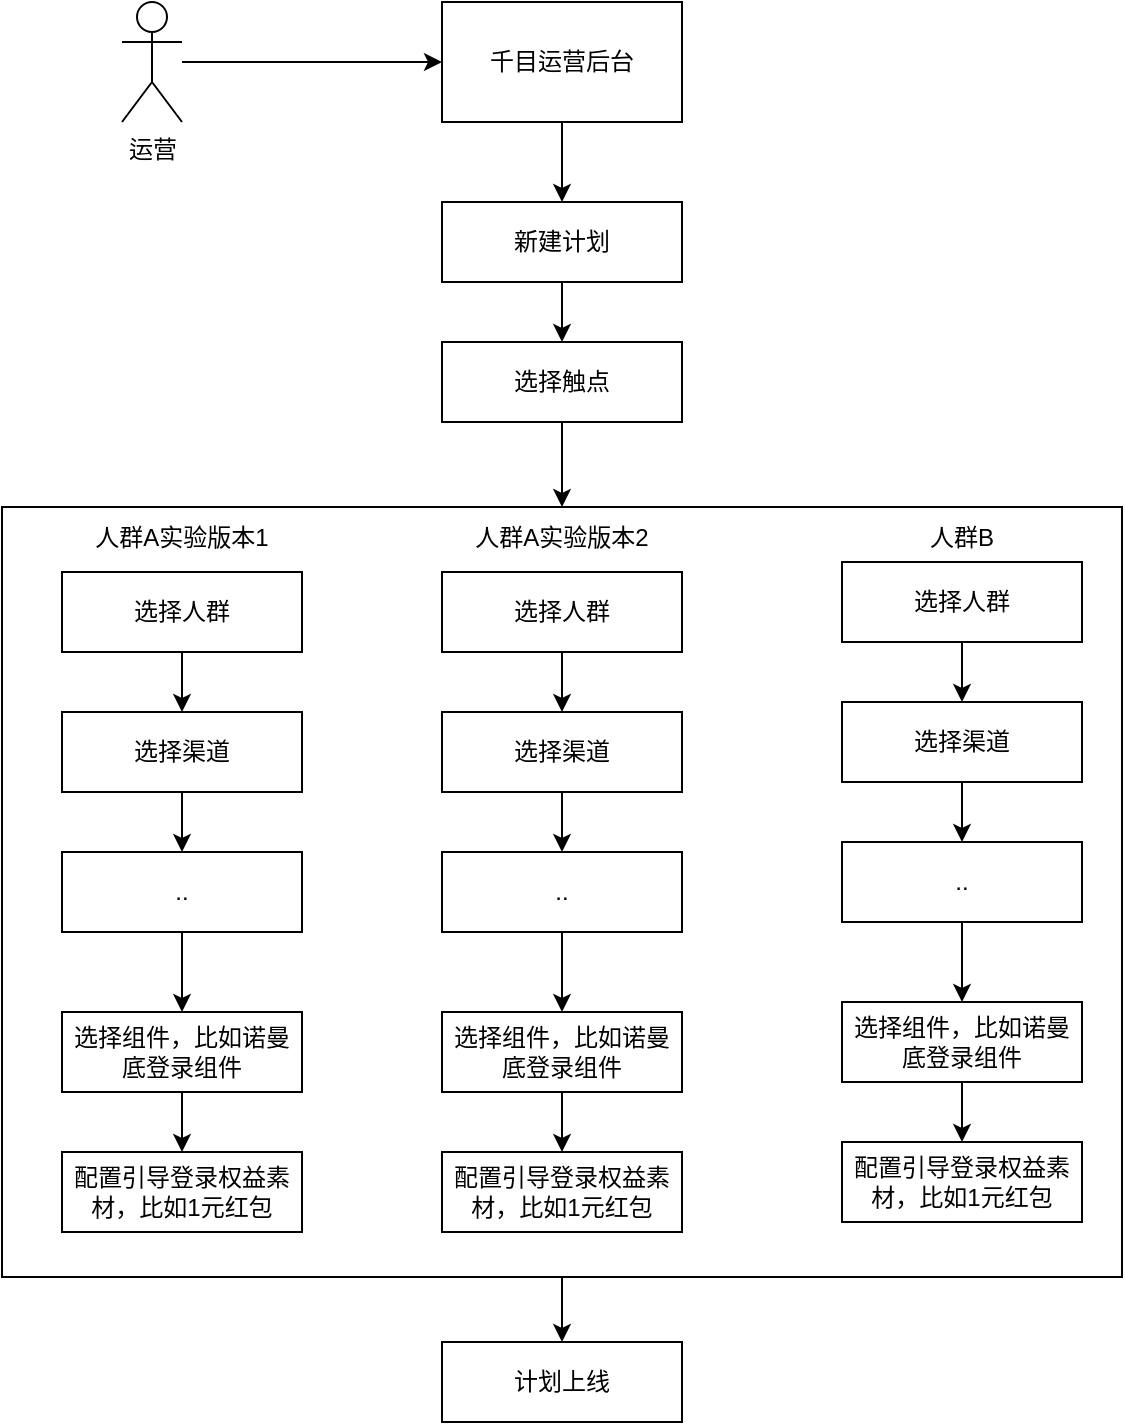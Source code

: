 <mxfile version="20.6.0" type="github">
  <diagram id="AdZXTAapoDVB2Nj3CLlC" name="第 1 页">
    <mxGraphModel dx="1186" dy="763" grid="1" gridSize="10" guides="1" tooltips="1" connect="1" arrows="1" fold="1" page="1" pageScale="1" pageWidth="827" pageHeight="1169" math="0" shadow="0">
      <root>
        <mxCell id="0" />
        <mxCell id="1" parent="0" />
        <mxCell id="sO1FA_72iBKOGkaWSEu6-46" value="" style="rounded=0;whiteSpace=wrap;html=1;" vertex="1" parent="1">
          <mxGeometry x="120" y="432.5" width="560" height="385" as="geometry" />
        </mxCell>
        <mxCell id="sO1FA_72iBKOGkaWSEu6-51" value="" style="edgeStyle=orthogonalEdgeStyle;rounded=0;orthogonalLoop=1;jettySize=auto;html=1;" edge="1" parent="1" source="sO1FA_72iBKOGkaWSEu6-46" target="sO1FA_72iBKOGkaWSEu6-26">
          <mxGeometry relative="1" as="geometry" />
        </mxCell>
        <mxCell id="sO1FA_72iBKOGkaWSEu6-13" value="" style="edgeStyle=orthogonalEdgeStyle;rounded=0;orthogonalLoop=1;jettySize=auto;html=1;" edge="1" parent="1" source="sO1FA_72iBKOGkaWSEu6-9" target="sO1FA_72iBKOGkaWSEu6-12">
          <mxGeometry relative="1" as="geometry" />
        </mxCell>
        <mxCell id="sO1FA_72iBKOGkaWSEu6-9" value="千目运营后台" style="rounded=0;whiteSpace=wrap;html=1;" vertex="1" parent="1">
          <mxGeometry x="340" y="180" width="120" height="60" as="geometry" />
        </mxCell>
        <mxCell id="sO1FA_72iBKOGkaWSEu6-11" style="edgeStyle=orthogonalEdgeStyle;rounded=0;orthogonalLoop=1;jettySize=auto;html=1;" edge="1" parent="1" source="sO1FA_72iBKOGkaWSEu6-10" target="sO1FA_72iBKOGkaWSEu6-9">
          <mxGeometry relative="1" as="geometry" />
        </mxCell>
        <mxCell id="sO1FA_72iBKOGkaWSEu6-10" value="运营" style="shape=umlActor;verticalLabelPosition=bottom;verticalAlign=top;html=1;outlineConnect=0;" vertex="1" parent="1">
          <mxGeometry x="180" y="180" width="30" height="60" as="geometry" />
        </mxCell>
        <mxCell id="sO1FA_72iBKOGkaWSEu6-15" value="" style="edgeStyle=orthogonalEdgeStyle;rounded=0;orthogonalLoop=1;jettySize=auto;html=1;" edge="1" parent="1" source="sO1FA_72iBKOGkaWSEu6-12" target="sO1FA_72iBKOGkaWSEu6-14">
          <mxGeometry relative="1" as="geometry" />
        </mxCell>
        <mxCell id="sO1FA_72iBKOGkaWSEu6-12" value="新建计划" style="rounded=0;whiteSpace=wrap;html=1;" vertex="1" parent="1">
          <mxGeometry x="340" y="280" width="120" height="40" as="geometry" />
        </mxCell>
        <mxCell id="sO1FA_72iBKOGkaWSEu6-47" value="" style="edgeStyle=orthogonalEdgeStyle;rounded=0;orthogonalLoop=1;jettySize=auto;html=1;" edge="1" parent="1" source="sO1FA_72iBKOGkaWSEu6-14" target="sO1FA_72iBKOGkaWSEu6-46">
          <mxGeometry relative="1" as="geometry" />
        </mxCell>
        <mxCell id="sO1FA_72iBKOGkaWSEu6-14" value="选择触点" style="rounded=0;whiteSpace=wrap;html=1;" vertex="1" parent="1">
          <mxGeometry x="340" y="350" width="120" height="40" as="geometry" />
        </mxCell>
        <mxCell id="sO1FA_72iBKOGkaWSEu6-19" value="" style="edgeStyle=orthogonalEdgeStyle;rounded=0;orthogonalLoop=1;jettySize=auto;html=1;" edge="1" parent="1" source="sO1FA_72iBKOGkaWSEu6-16" target="sO1FA_72iBKOGkaWSEu6-18">
          <mxGeometry relative="1" as="geometry" />
        </mxCell>
        <mxCell id="sO1FA_72iBKOGkaWSEu6-16" value="选择人群" style="rounded=0;whiteSpace=wrap;html=1;" vertex="1" parent="1">
          <mxGeometry x="150" y="465" width="120" height="40" as="geometry" />
        </mxCell>
        <mxCell id="sO1FA_72iBKOGkaWSEu6-21" value="" style="edgeStyle=orthogonalEdgeStyle;rounded=0;orthogonalLoop=1;jettySize=auto;html=1;" edge="1" parent="1" source="sO1FA_72iBKOGkaWSEu6-18" target="sO1FA_72iBKOGkaWSEu6-20">
          <mxGeometry relative="1" as="geometry" />
        </mxCell>
        <mxCell id="sO1FA_72iBKOGkaWSEu6-18" value="选择渠道" style="rounded=0;whiteSpace=wrap;html=1;" vertex="1" parent="1">
          <mxGeometry x="150" y="535" width="120" height="40" as="geometry" />
        </mxCell>
        <mxCell id="sO1FA_72iBKOGkaWSEu6-23" value="" style="edgeStyle=orthogonalEdgeStyle;rounded=0;orthogonalLoop=1;jettySize=auto;html=1;" edge="1" parent="1" source="sO1FA_72iBKOGkaWSEu6-20" target="sO1FA_72iBKOGkaWSEu6-22">
          <mxGeometry relative="1" as="geometry" />
        </mxCell>
        <mxCell id="sO1FA_72iBKOGkaWSEu6-20" value=".." style="rounded=0;whiteSpace=wrap;html=1;" vertex="1" parent="1">
          <mxGeometry x="150" y="605" width="120" height="40" as="geometry" />
        </mxCell>
        <mxCell id="sO1FA_72iBKOGkaWSEu6-25" value="" style="edgeStyle=orthogonalEdgeStyle;rounded=0;orthogonalLoop=1;jettySize=auto;html=1;" edge="1" parent="1" source="sO1FA_72iBKOGkaWSEu6-22" target="sO1FA_72iBKOGkaWSEu6-24">
          <mxGeometry relative="1" as="geometry" />
        </mxCell>
        <mxCell id="sO1FA_72iBKOGkaWSEu6-22" value="选择组件，比如诺曼底登录组件" style="rounded=0;whiteSpace=wrap;html=1;" vertex="1" parent="1">
          <mxGeometry x="150" y="685" width="120" height="40" as="geometry" />
        </mxCell>
        <mxCell id="sO1FA_72iBKOGkaWSEu6-24" value="配置引导登录权益素材，比如1元红包" style="rounded=0;whiteSpace=wrap;html=1;" vertex="1" parent="1">
          <mxGeometry x="150" y="755" width="120" height="40" as="geometry" />
        </mxCell>
        <mxCell id="sO1FA_72iBKOGkaWSEu6-26" value="计划上线" style="rounded=0;whiteSpace=wrap;html=1;" vertex="1" parent="1">
          <mxGeometry x="340" y="850" width="120" height="40" as="geometry" />
        </mxCell>
        <mxCell id="sO1FA_72iBKOGkaWSEu6-28" value="" style="edgeStyle=orthogonalEdgeStyle;rounded=0;orthogonalLoop=1;jettySize=auto;html=1;" edge="1" parent="1" source="sO1FA_72iBKOGkaWSEu6-29" target="sO1FA_72iBKOGkaWSEu6-31">
          <mxGeometry relative="1" as="geometry" />
        </mxCell>
        <mxCell id="sO1FA_72iBKOGkaWSEu6-29" value="选择人群" style="rounded=0;whiteSpace=wrap;html=1;" vertex="1" parent="1">
          <mxGeometry x="340" y="465" width="120" height="40" as="geometry" />
        </mxCell>
        <mxCell id="sO1FA_72iBKOGkaWSEu6-30" value="" style="edgeStyle=orthogonalEdgeStyle;rounded=0;orthogonalLoop=1;jettySize=auto;html=1;" edge="1" parent="1" source="sO1FA_72iBKOGkaWSEu6-31" target="sO1FA_72iBKOGkaWSEu6-33">
          <mxGeometry relative="1" as="geometry" />
        </mxCell>
        <mxCell id="sO1FA_72iBKOGkaWSEu6-31" value="选择渠道" style="rounded=0;whiteSpace=wrap;html=1;" vertex="1" parent="1">
          <mxGeometry x="340" y="535" width="120" height="40" as="geometry" />
        </mxCell>
        <mxCell id="sO1FA_72iBKOGkaWSEu6-32" value="" style="edgeStyle=orthogonalEdgeStyle;rounded=0;orthogonalLoop=1;jettySize=auto;html=1;" edge="1" parent="1" source="sO1FA_72iBKOGkaWSEu6-33" target="sO1FA_72iBKOGkaWSEu6-35">
          <mxGeometry relative="1" as="geometry" />
        </mxCell>
        <mxCell id="sO1FA_72iBKOGkaWSEu6-33" value=".." style="rounded=0;whiteSpace=wrap;html=1;" vertex="1" parent="1">
          <mxGeometry x="340" y="605" width="120" height="40" as="geometry" />
        </mxCell>
        <mxCell id="sO1FA_72iBKOGkaWSEu6-34" value="" style="edgeStyle=orthogonalEdgeStyle;rounded=0;orthogonalLoop=1;jettySize=auto;html=1;" edge="1" parent="1" source="sO1FA_72iBKOGkaWSEu6-35" target="sO1FA_72iBKOGkaWSEu6-36">
          <mxGeometry relative="1" as="geometry" />
        </mxCell>
        <mxCell id="sO1FA_72iBKOGkaWSEu6-35" value="选择组件，比如诺曼底登录组件" style="rounded=0;whiteSpace=wrap;html=1;" vertex="1" parent="1">
          <mxGeometry x="340" y="685" width="120" height="40" as="geometry" />
        </mxCell>
        <mxCell id="sO1FA_72iBKOGkaWSEu6-36" value="配置引导登录权益素材，比如1元红包" style="rounded=0;whiteSpace=wrap;html=1;" vertex="1" parent="1">
          <mxGeometry x="340" y="755" width="120" height="40" as="geometry" />
        </mxCell>
        <mxCell id="sO1FA_72iBKOGkaWSEu6-37" value="" style="edgeStyle=orthogonalEdgeStyle;rounded=0;orthogonalLoop=1;jettySize=auto;html=1;" edge="1" parent="1" source="sO1FA_72iBKOGkaWSEu6-38" target="sO1FA_72iBKOGkaWSEu6-40">
          <mxGeometry relative="1" as="geometry" />
        </mxCell>
        <mxCell id="sO1FA_72iBKOGkaWSEu6-38" value="选择人群" style="rounded=0;whiteSpace=wrap;html=1;" vertex="1" parent="1">
          <mxGeometry x="540" y="460" width="120" height="40" as="geometry" />
        </mxCell>
        <mxCell id="sO1FA_72iBKOGkaWSEu6-39" value="" style="edgeStyle=orthogonalEdgeStyle;rounded=0;orthogonalLoop=1;jettySize=auto;html=1;" edge="1" parent="1" source="sO1FA_72iBKOGkaWSEu6-40" target="sO1FA_72iBKOGkaWSEu6-42">
          <mxGeometry relative="1" as="geometry" />
        </mxCell>
        <mxCell id="sO1FA_72iBKOGkaWSEu6-40" value="选择渠道" style="rounded=0;whiteSpace=wrap;html=1;" vertex="1" parent="1">
          <mxGeometry x="540" y="530" width="120" height="40" as="geometry" />
        </mxCell>
        <mxCell id="sO1FA_72iBKOGkaWSEu6-41" value="" style="edgeStyle=orthogonalEdgeStyle;rounded=0;orthogonalLoop=1;jettySize=auto;html=1;" edge="1" parent="1" source="sO1FA_72iBKOGkaWSEu6-42" target="sO1FA_72iBKOGkaWSEu6-44">
          <mxGeometry relative="1" as="geometry" />
        </mxCell>
        <mxCell id="sO1FA_72iBKOGkaWSEu6-42" value=".." style="rounded=0;whiteSpace=wrap;html=1;" vertex="1" parent="1">
          <mxGeometry x="540" y="600" width="120" height="40" as="geometry" />
        </mxCell>
        <mxCell id="sO1FA_72iBKOGkaWSEu6-43" value="" style="edgeStyle=orthogonalEdgeStyle;rounded=0;orthogonalLoop=1;jettySize=auto;html=1;" edge="1" parent="1" source="sO1FA_72iBKOGkaWSEu6-44" target="sO1FA_72iBKOGkaWSEu6-45">
          <mxGeometry relative="1" as="geometry" />
        </mxCell>
        <mxCell id="sO1FA_72iBKOGkaWSEu6-44" value="选择组件，比如诺曼底登录组件" style="rounded=0;whiteSpace=wrap;html=1;" vertex="1" parent="1">
          <mxGeometry x="540" y="680" width="120" height="40" as="geometry" />
        </mxCell>
        <mxCell id="sO1FA_72iBKOGkaWSEu6-45" value="配置引导登录权益素材，比如1元红包" style="rounded=0;whiteSpace=wrap;html=1;" vertex="1" parent="1">
          <mxGeometry x="540" y="750" width="120" height="40" as="geometry" />
        </mxCell>
        <mxCell id="sO1FA_72iBKOGkaWSEu6-48" value="人群A实验版本1" style="text;html=1;strokeColor=none;fillColor=none;align=center;verticalAlign=middle;whiteSpace=wrap;rounded=0;" vertex="1" parent="1">
          <mxGeometry x="160" y="430" width="100" height="35" as="geometry" />
        </mxCell>
        <mxCell id="sO1FA_72iBKOGkaWSEu6-49" value="人群A实验版本2" style="text;html=1;strokeColor=none;fillColor=none;align=center;verticalAlign=middle;whiteSpace=wrap;rounded=0;" vertex="1" parent="1">
          <mxGeometry x="350" y="430" width="100" height="35" as="geometry" />
        </mxCell>
        <mxCell id="sO1FA_72iBKOGkaWSEu6-50" value="人群B" style="text;html=1;strokeColor=none;fillColor=none;align=center;verticalAlign=middle;whiteSpace=wrap;rounded=0;" vertex="1" parent="1">
          <mxGeometry x="550" y="430" width="100" height="35" as="geometry" />
        </mxCell>
      </root>
    </mxGraphModel>
  </diagram>
</mxfile>
